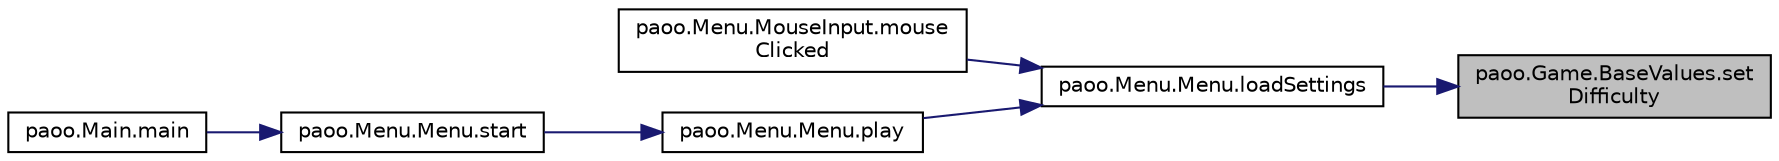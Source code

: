 digraph "paoo.Game.BaseValues.setDifficulty"
{
 // LATEX_PDF_SIZE
  edge [fontname="Helvetica",fontsize="10",labelfontname="Helvetica",labelfontsize="10"];
  node [fontname="Helvetica",fontsize="10",shape=record];
  rankdir="RL";
  Node23 [label="paoo.Game.BaseValues.set\lDifficulty",height=0.2,width=0.4,color="black", fillcolor="grey75", style="filled", fontcolor="black",tooltip=" "];
  Node23 -> Node24 [dir="back",color="midnightblue",fontsize="10",style="solid",fontname="Helvetica"];
  Node24 [label="paoo.Menu.Menu.loadSettings",height=0.2,width=0.4,color="black", fillcolor="white", style="filled",URL="$classpaoo_1_1_menu_1_1_menu.html#ad21722ef009d8e17b0f6c93852a5d100",tooltip=" "];
  Node24 -> Node25 [dir="back",color="midnightblue",fontsize="10",style="solid",fontname="Helvetica"];
  Node25 [label="paoo.Menu.MouseInput.mouse\lClicked",height=0.2,width=0.4,color="black", fillcolor="white", style="filled",URL="$classpaoo_1_1_menu_1_1_mouse_input.html#a451095ef489f36aaf1ea7c3c9df44627",tooltip=" "];
  Node24 -> Node26 [dir="back",color="midnightblue",fontsize="10",style="solid",fontname="Helvetica"];
  Node26 [label="paoo.Menu.Menu.play",height=0.2,width=0.4,color="black", fillcolor="white", style="filled",URL="$classpaoo_1_1_menu_1_1_menu.html#aeb6108bfbf42e81c0b125444723ba059",tooltip=" "];
  Node26 -> Node27 [dir="back",color="midnightblue",fontsize="10",style="solid",fontname="Helvetica"];
  Node27 [label="paoo.Menu.Menu.start",height=0.2,width=0.4,color="black", fillcolor="white", style="filled",URL="$classpaoo_1_1_menu_1_1_menu.html#a793c1a928f9055aa32d799d1c1d53f34",tooltip=" "];
  Node27 -> Node28 [dir="back",color="midnightblue",fontsize="10",style="solid",fontname="Helvetica"];
  Node28 [label="paoo.Main.main",height=0.2,width=0.4,color="black", fillcolor="white", style="filled",URL="$classpaoo_1_1_main.html#aa9a98cd90cc8ddb78629a05d04e9241f",tooltip=" "];
}
